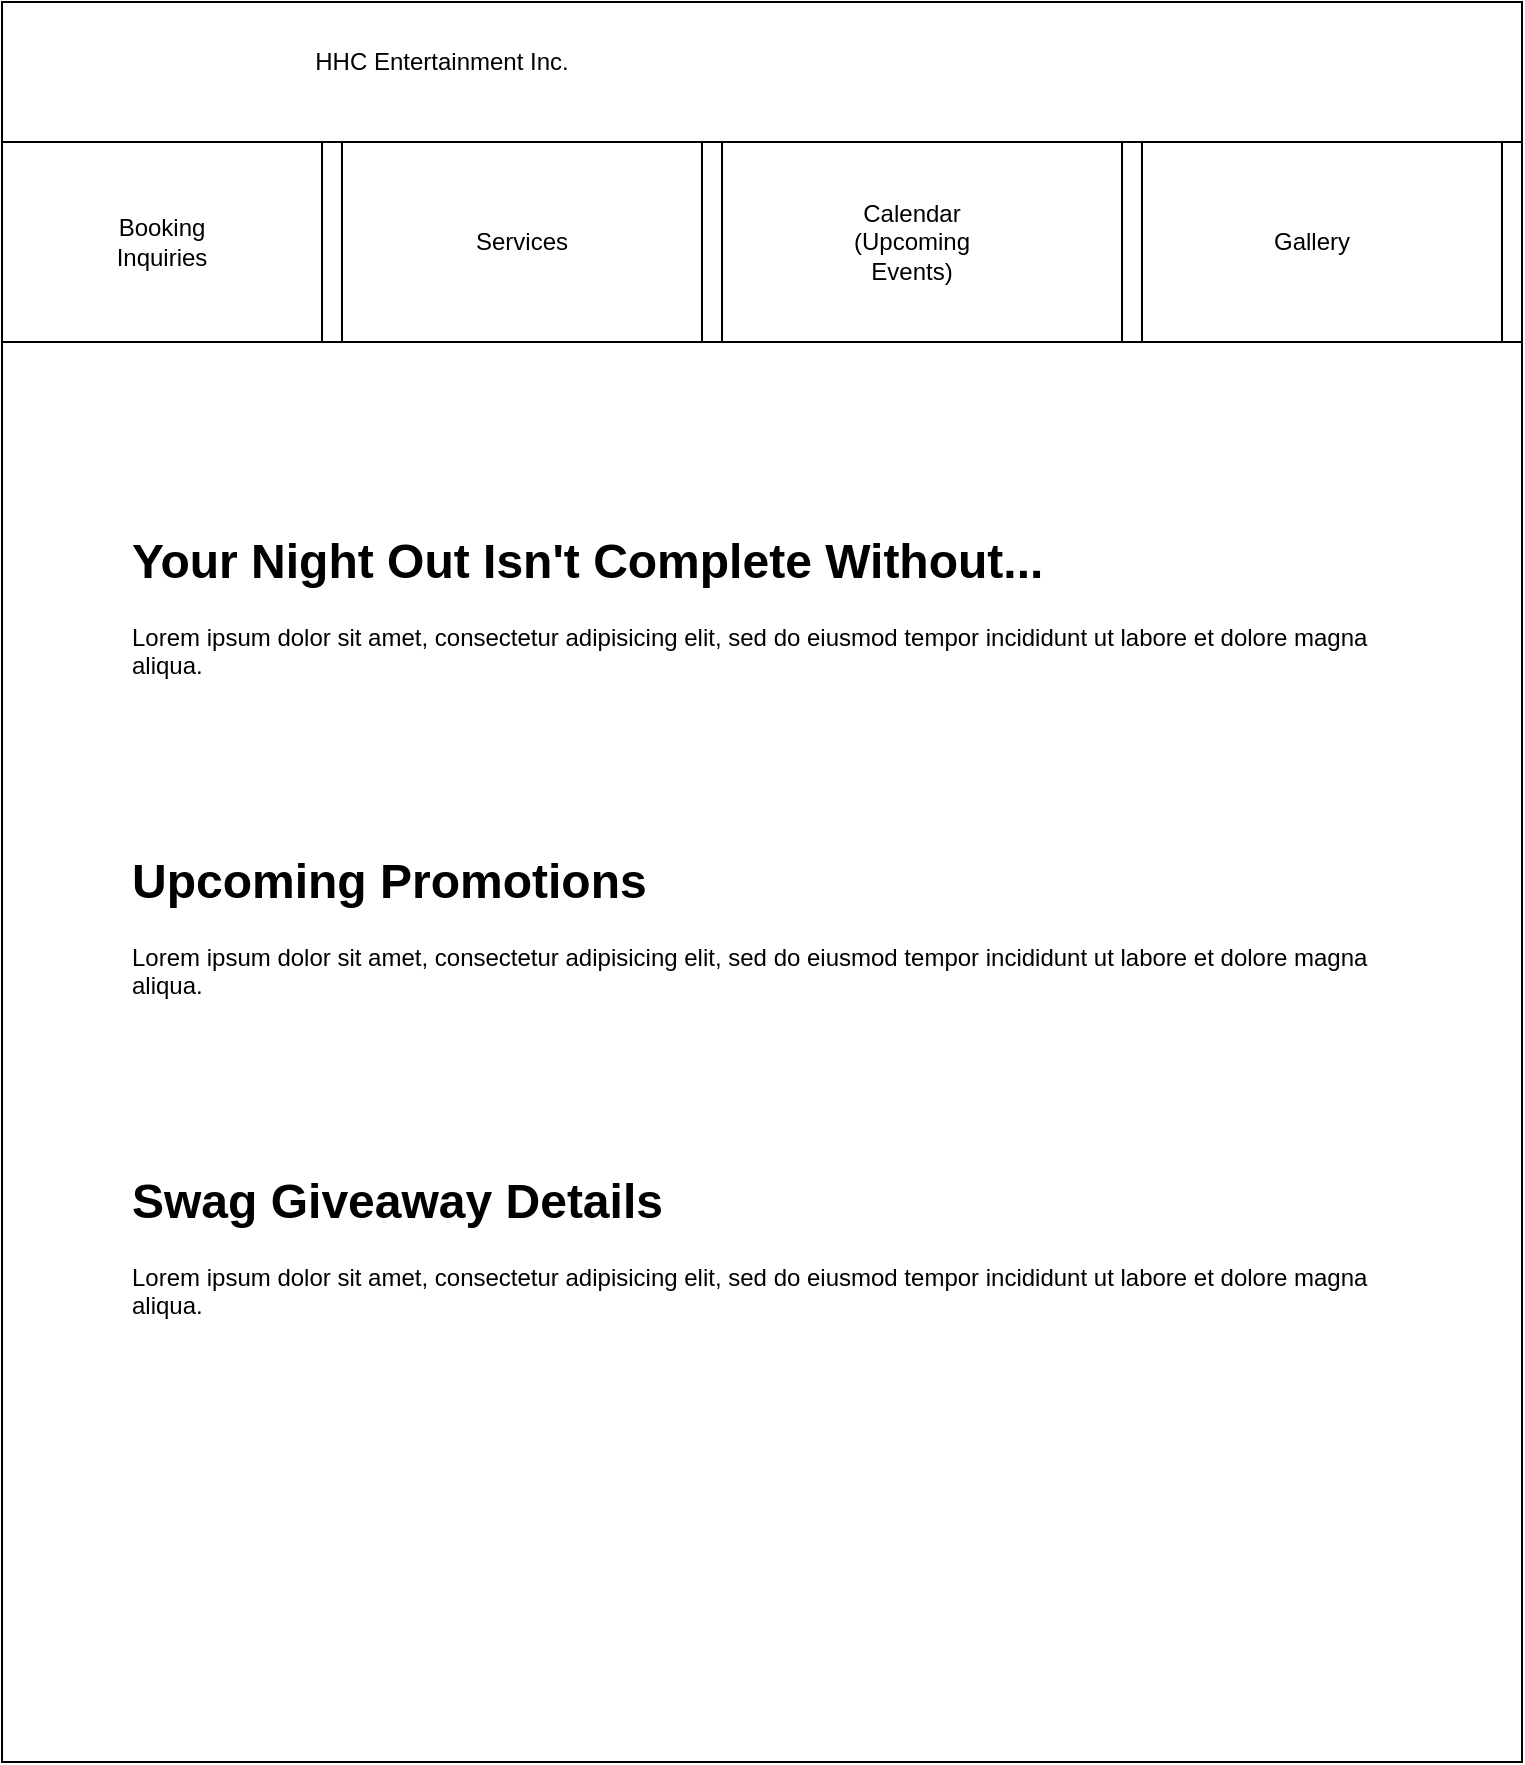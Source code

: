 <mxfile version="14.2.4" type="github">
  <diagram id="NCj45rP1nZp5nVnPlE9x" name="Page-1">
    <mxGraphModel dx="538" dy="792" grid="1" gridSize="10" guides="1" tooltips="1" connect="1" arrows="1" fold="1" page="1" pageScale="1" pageWidth="850" pageHeight="1100" math="0" shadow="0">
      <root>
        <mxCell id="0" />
        <mxCell id="1" parent="0" />
        <mxCell id="EMhfwQk1yu2o5E5q7FuK-4" value="" style="rounded=0;whiteSpace=wrap;html=1;fillColor=none;" vertex="1" parent="1">
          <mxGeometry x="620" y="210" width="200" height="100" as="geometry" />
        </mxCell>
        <mxCell id="EMhfwQk1yu2o5E5q7FuK-1" value="" style="rounded=0;whiteSpace=wrap;html=1;fillColor=none;" vertex="1" parent="1">
          <mxGeometry x="60" y="210" width="160" height="100" as="geometry" />
        </mxCell>
        <mxCell id="EMhfwQk1yu2o5E5q7FuK-2" value="" style="rounded=0;whiteSpace=wrap;html=1;fillColor=none;" vertex="1" parent="1">
          <mxGeometry x="230" y="210" width="180" height="100" as="geometry" />
        </mxCell>
        <mxCell id="nzJn4w158FAHuBrQBXu1-1" value="" style="rounded=0;whiteSpace=wrap;html=1;fillColor=none;" parent="1" vertex="1">
          <mxGeometry x="60" y="140" width="760" height="880" as="geometry" />
        </mxCell>
        <mxCell id="nzJn4w158FAHuBrQBXu1-7" value="" style="rounded=0;whiteSpace=wrap;html=1;fillColor=none;" parent="1" vertex="1">
          <mxGeometry x="60" y="210" width="750" height="100" as="geometry" />
        </mxCell>
        <mxCell id="nzJn4w158FAHuBrQBXu1-2" value="Booking Inquiries" style="text;html=1;strokeColor=none;fillColor=none;align=center;verticalAlign=middle;whiteSpace=wrap;rounded=0;" parent="1" vertex="1">
          <mxGeometry x="105" y="250" width="70" height="20" as="geometry" />
        </mxCell>
        <mxCell id="nzJn4w158FAHuBrQBXu1-3" value="Services" style="text;html=1;strokeColor=none;fillColor=none;align=center;verticalAlign=middle;whiteSpace=wrap;rounded=0;" parent="1" vertex="1">
          <mxGeometry x="280" y="250" width="80" height="20" as="geometry" />
        </mxCell>
        <mxCell id="nzJn4w158FAHuBrQBXu1-5" value="Calendar&lt;br&gt;(Upcoming Events)" style="text;html=1;strokeColor=none;fillColor=none;align=center;verticalAlign=middle;whiteSpace=wrap;rounded=0;" parent="1" vertex="1">
          <mxGeometry x="480" y="250" width="70" height="20" as="geometry" />
        </mxCell>
        <mxCell id="nzJn4w158FAHuBrQBXu1-6" value="Gallery" style="text;html=1;strokeColor=none;fillColor=none;align=center;verticalAlign=middle;whiteSpace=wrap;rounded=0;" parent="1" vertex="1">
          <mxGeometry x="680" y="250" width="70" height="20" as="geometry" />
        </mxCell>
        <mxCell id="nzJn4w158FAHuBrQBXu1-8" value="HHC Entertainment Inc." style="text;html=1;strokeColor=none;fillColor=none;align=center;verticalAlign=middle;whiteSpace=wrap;rounded=0;" parent="1" vertex="1">
          <mxGeometry x="110" y="160" width="340" height="20" as="geometry" />
        </mxCell>
        <mxCell id="EMhfwQk1yu2o5E5q7FuK-3" value="" style="rounded=0;whiteSpace=wrap;html=1;fillColor=none;" vertex="1" parent="1">
          <mxGeometry x="420" y="210" width="210" height="100" as="geometry" />
        </mxCell>
        <mxCell id="EMhfwQk1yu2o5E5q7FuK-5" value="&lt;h1&gt;Your Night Out Isn&#39;t Complete Without...&lt;/h1&gt;&lt;p&gt;Lorem ipsum dolor sit amet, consectetur adipisicing elit, sed do eiusmod tempor incididunt ut labore et dolore magna aliqua.&lt;/p&gt;" style="text;html=1;strokeColor=none;fillColor=none;spacing=5;spacingTop=-20;whiteSpace=wrap;overflow=hidden;rounded=0;" vertex="1" parent="1">
          <mxGeometry x="120" y="400" width="640" height="120" as="geometry" />
        </mxCell>
        <mxCell id="EMhfwQk1yu2o5E5q7FuK-6" value="&lt;h1&gt;Upcoming Promotions&lt;/h1&gt;&lt;p&gt;Lorem ipsum dolor sit amet, consectetur adipisicing elit, sed do eiusmod tempor incididunt ut labore et dolore magna aliqua.&lt;/p&gt;" style="text;html=1;strokeColor=none;fillColor=none;spacing=5;spacingTop=-20;whiteSpace=wrap;overflow=hidden;rounded=0;" vertex="1" parent="1">
          <mxGeometry x="120" y="560" width="640" height="120" as="geometry" />
        </mxCell>
        <mxCell id="EMhfwQk1yu2o5E5q7FuK-7" value="&lt;h1&gt;Swag Giveaway Details&lt;/h1&gt;&lt;p&gt;Lorem ipsum dolor sit amet, consectetur adipisicing elit, sed do eiusmod tempor incididunt ut labore et dolore magna aliqua.&lt;/p&gt;" style="text;html=1;strokeColor=none;fillColor=none;spacing=5;spacingTop=-20;whiteSpace=wrap;overflow=hidden;rounded=0;" vertex="1" parent="1">
          <mxGeometry x="120" y="720" width="640" height="120" as="geometry" />
        </mxCell>
      </root>
    </mxGraphModel>
  </diagram>
</mxfile>
